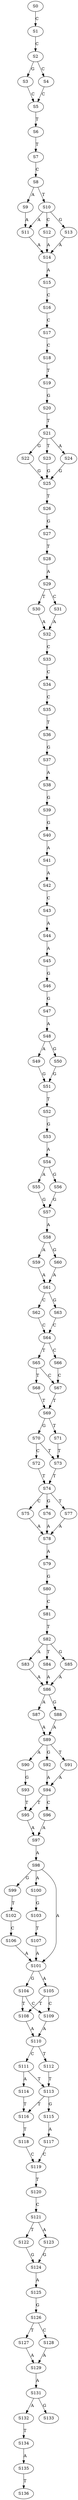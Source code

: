 strict digraph  {
	S0 -> S1 [ label = C ];
	S1 -> S2 [ label = C ];
	S2 -> S3 [ label = G ];
	S2 -> S4 [ label = C ];
	S3 -> S5 [ label = C ];
	S4 -> S5 [ label = C ];
	S5 -> S6 [ label = T ];
	S6 -> S7 [ label = T ];
	S7 -> S8 [ label = C ];
	S8 -> S9 [ label = A ];
	S8 -> S10 [ label = T ];
	S9 -> S11 [ label = A ];
	S10 -> S11 [ label = A ];
	S10 -> S12 [ label = C ];
	S10 -> S13 [ label = G ];
	S11 -> S14 [ label = A ];
	S12 -> S14 [ label = A ];
	S13 -> S14 [ label = A ];
	S14 -> S15 [ label = A ];
	S15 -> S16 [ label = C ];
	S16 -> S17 [ label = C ];
	S17 -> S18 [ label = C ];
	S18 -> S19 [ label = T ];
	S19 -> S20 [ label = G ];
	S20 -> S21 [ label = T ];
	S21 -> S22 [ label = G ];
	S21 -> S23 [ label = T ];
	S21 -> S24 [ label = A ];
	S22 -> S25 [ label = G ];
	S23 -> S25 [ label = G ];
	S24 -> S25 [ label = G ];
	S25 -> S26 [ label = T ];
	S26 -> S27 [ label = G ];
	S27 -> S28 [ label = T ];
	S28 -> S29 [ label = A ];
	S29 -> S30 [ label = T ];
	S29 -> S31 [ label = C ];
	S30 -> S32 [ label = A ];
	S31 -> S32 [ label = A ];
	S32 -> S33 [ label = C ];
	S33 -> S34 [ label = C ];
	S34 -> S35 [ label = C ];
	S35 -> S36 [ label = T ];
	S36 -> S37 [ label = G ];
	S37 -> S38 [ label = A ];
	S38 -> S39 [ label = G ];
	S39 -> S40 [ label = G ];
	S40 -> S41 [ label = A ];
	S41 -> S42 [ label = A ];
	S42 -> S43 [ label = C ];
	S43 -> S44 [ label = A ];
	S44 -> S45 [ label = A ];
	S45 -> S46 [ label = G ];
	S46 -> S47 [ label = G ];
	S47 -> S48 [ label = A ];
	S48 -> S49 [ label = A ];
	S48 -> S50 [ label = G ];
	S49 -> S51 [ label = G ];
	S50 -> S51 [ label = G ];
	S51 -> S52 [ label = T ];
	S52 -> S53 [ label = G ];
	S53 -> S54 [ label = A ];
	S54 -> S55 [ label = A ];
	S54 -> S56 [ label = G ];
	S55 -> S57 [ label = G ];
	S56 -> S57 [ label = G ];
	S57 -> S58 [ label = A ];
	S58 -> S59 [ label = A ];
	S58 -> S60 [ label = G ];
	S59 -> S61 [ label = A ];
	S60 -> S61 [ label = A ];
	S61 -> S62 [ label = C ];
	S61 -> S63 [ label = G ];
	S62 -> S64 [ label = C ];
	S63 -> S64 [ label = C ];
	S64 -> S65 [ label = T ];
	S64 -> S66 [ label = C ];
	S65 -> S67 [ label = C ];
	S65 -> S68 [ label = T ];
	S66 -> S67 [ label = C ];
	S67 -> S69 [ label = T ];
	S68 -> S69 [ label = T ];
	S69 -> S70 [ label = G ];
	S69 -> S71 [ label = T ];
	S70 -> S72 [ label = C ];
	S70 -> S73 [ label = T ];
	S71 -> S73 [ label = T ];
	S72 -> S74 [ label = T ];
	S73 -> S74 [ label = T ];
	S74 -> S75 [ label = C ];
	S74 -> S76 [ label = G ];
	S74 -> S77 [ label = T ];
	S75 -> S78 [ label = A ];
	S76 -> S78 [ label = A ];
	S77 -> S78 [ label = A ];
	S78 -> S79 [ label = A ];
	S79 -> S80 [ label = G ];
	S80 -> S81 [ label = C ];
	S81 -> S82 [ label = T ];
	S82 -> S83 [ label = A ];
	S82 -> S84 [ label = T ];
	S82 -> S85 [ label = G ];
	S83 -> S86 [ label = A ];
	S84 -> S86 [ label = A ];
	S85 -> S86 [ label = A ];
	S86 -> S87 [ label = A ];
	S86 -> S88 [ label = G ];
	S87 -> S89 [ label = A ];
	S88 -> S89 [ label = A ];
	S89 -> S90 [ label = A ];
	S89 -> S91 [ label = T ];
	S89 -> S92 [ label = G ];
	S90 -> S93 [ label = G ];
	S91 -> S94 [ label = A ];
	S92 -> S94 [ label = A ];
	S93 -> S95 [ label = T ];
	S94 -> S96 [ label = C ];
	S94 -> S95 [ label = T ];
	S95 -> S97 [ label = A ];
	S96 -> S97 [ label = A ];
	S97 -> S98 [ label = A ];
	S98 -> S99 [ label = G ];
	S98 -> S100 [ label = A ];
	S98 -> S101 [ label = A ];
	S99 -> S102 [ label = T ];
	S100 -> S103 [ label = G ];
	S101 -> S104 [ label = G ];
	S101 -> S105 [ label = A ];
	S102 -> S106 [ label = C ];
	S103 -> S107 [ label = T ];
	S104 -> S108 [ label = T ];
	S104 -> S109 [ label = C ];
	S105 -> S108 [ label = T ];
	S105 -> S109 [ label = C ];
	S106 -> S101 [ label = A ];
	S107 -> S101 [ label = A ];
	S108 -> S110 [ label = A ];
	S109 -> S110 [ label = A ];
	S110 -> S111 [ label = C ];
	S110 -> S112 [ label = T ];
	S111 -> S113 [ label = T ];
	S111 -> S114 [ label = A ];
	S112 -> S113 [ label = T ];
	S113 -> S115 [ label = G ];
	S113 -> S116 [ label = T ];
	S114 -> S116 [ label = T ];
	S115 -> S117 [ label = A ];
	S116 -> S118 [ label = T ];
	S117 -> S119 [ label = C ];
	S118 -> S119 [ label = C ];
	S119 -> S120 [ label = T ];
	S120 -> S121 [ label = C ];
	S121 -> S122 [ label = T ];
	S121 -> S123 [ label = A ];
	S122 -> S124 [ label = G ];
	S123 -> S124 [ label = G ];
	S124 -> S125 [ label = A ];
	S125 -> S126 [ label = G ];
	S126 -> S127 [ label = T ];
	S126 -> S128 [ label = C ];
	S127 -> S129 [ label = A ];
	S128 -> S129 [ label = A ];
	S129 -> S131 [ label = A ];
	S131 -> S132 [ label = A ];
	S131 -> S133 [ label = G ];
	S132 -> S134 [ label = T ];
	S134 -> S135 [ label = A ];
	S135 -> S136 [ label = T ];
}
